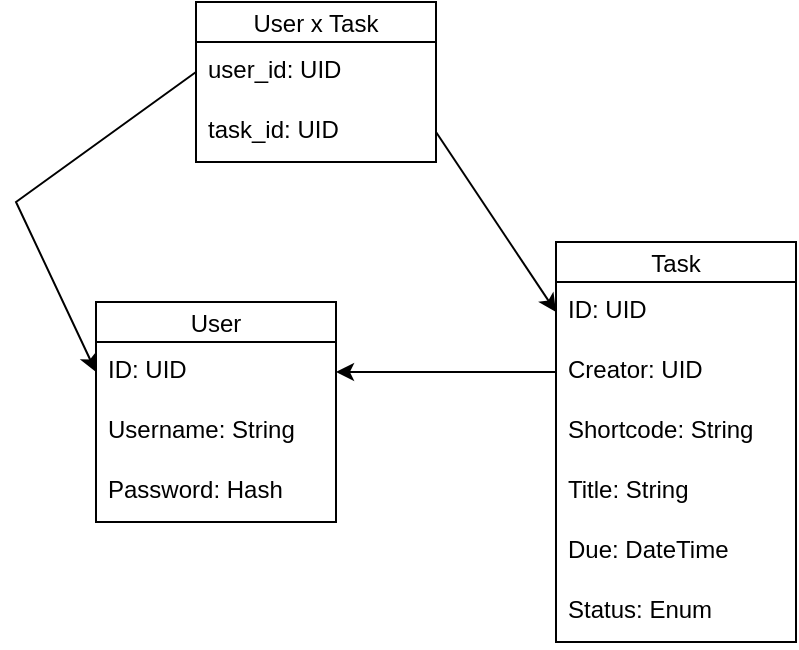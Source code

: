 <mxfile version="19.0.3" type="device"><diagram id="C5RBs43oDa-KdzZeNtuy" name="Page-1"><mxGraphModel dx="868" dy="593" grid="1" gridSize="10" guides="1" tooltips="1" connect="1" arrows="1" fold="1" page="1" pageScale="1" pageWidth="2000" pageHeight="2000" math="0" shadow="0"><root><mxCell id="WIyWlLk6GJQsqaUBKTNV-0"/><mxCell id="WIyWlLk6GJQsqaUBKTNV-1" parent="WIyWlLk6GJQsqaUBKTNV-0"/><mxCell id="HOyCjEnBBhC28JgBNkrT-1" value="Task" style="swimlane;fontStyle=0;childLayout=stackLayout;horizontal=1;startSize=20;fillColor=#ffffff;horizontalStack=0;resizeParent=1;resizeParentMax=0;resizeLast=0;collapsible=0;marginBottom=0;swimlaneFillColor=#ffffff;" parent="WIyWlLk6GJQsqaUBKTNV-1" vertex="1"><mxGeometry x="370" y="180" width="120" height="200" as="geometry"/></mxCell><mxCell id="HOyCjEnBBhC28JgBNkrT-3" value="ID: UID" style="text;strokeColor=none;fillColor=none;spacingLeft=4;spacingRight=4;overflow=hidden;rotatable=0;points=[[0,0.5],[1,0.5]];portConstraint=eastwest;fontSize=12;" parent="HOyCjEnBBhC28JgBNkrT-1" vertex="1"><mxGeometry y="20" width="120" height="30" as="geometry"/></mxCell><mxCell id="HOyCjEnBBhC28JgBNkrT-6" value="Creator: UID" style="text;strokeColor=none;fillColor=none;spacingLeft=4;spacingRight=4;overflow=hidden;rotatable=0;points=[[0,0.5],[1,0.5]];portConstraint=eastwest;fontSize=12;" parent="HOyCjEnBBhC28JgBNkrT-1" vertex="1"><mxGeometry y="50" width="120" height="30" as="geometry"/></mxCell><mxCell id="UhRLp9N1DS-P7YbkHIGx-7" value="Shortcode: String" style="text;strokeColor=none;fillColor=none;spacingLeft=4;spacingRight=4;overflow=hidden;rotatable=0;points=[[0,0.5],[1,0.5]];portConstraint=eastwest;fontSize=12;" parent="HOyCjEnBBhC28JgBNkrT-1" vertex="1"><mxGeometry y="80" width="120" height="30" as="geometry"/></mxCell><mxCell id="HOyCjEnBBhC28JgBNkrT-4" value="Title: String" style="text;strokeColor=none;fillColor=none;spacingLeft=4;spacingRight=4;overflow=hidden;rotatable=0;points=[[0,0.5],[1,0.5]];portConstraint=eastwest;fontSize=12;" parent="HOyCjEnBBhC28JgBNkrT-1" vertex="1"><mxGeometry y="110" width="120" height="30" as="geometry"/></mxCell><mxCell id="UhRLp9N1DS-P7YbkHIGx-8" value="Due: DateTime" style="text;strokeColor=none;fillColor=none;spacingLeft=4;spacingRight=4;overflow=hidden;rotatable=0;points=[[0,0.5],[1,0.5]];portConstraint=eastwest;fontSize=12;" parent="HOyCjEnBBhC28JgBNkrT-1" vertex="1"><mxGeometry y="140" width="120" height="30" as="geometry"/></mxCell><mxCell id="HOyCjEnBBhC28JgBNkrT-5" value="Status: Enum" style="text;strokeColor=none;fillColor=none;spacingLeft=4;spacingRight=4;overflow=hidden;rotatable=0;points=[[0,0.5],[1,0.5]];portConstraint=eastwest;fontSize=12;" parent="HOyCjEnBBhC28JgBNkrT-1" vertex="1"><mxGeometry y="170" width="120" height="30" as="geometry"/></mxCell><mxCell id="UhRLp9N1DS-P7YbkHIGx-0" value="User" style="swimlane;fontStyle=0;childLayout=stackLayout;horizontal=1;startSize=20;fillColor=#ffffff;horizontalStack=0;resizeParent=1;resizeParentMax=0;resizeLast=0;collapsible=0;marginBottom=0;swimlaneFillColor=#ffffff;" parent="WIyWlLk6GJQsqaUBKTNV-1" vertex="1"><mxGeometry x="140" y="210" width="120" height="110" as="geometry"/></mxCell><mxCell id="UhRLp9N1DS-P7YbkHIGx-1" value="ID: UID" style="text;strokeColor=none;fillColor=none;spacingLeft=4;spacingRight=4;overflow=hidden;rotatable=0;points=[[0,0.5],[1,0.5]];portConstraint=eastwest;fontSize=12;" parent="UhRLp9N1DS-P7YbkHIGx-0" vertex="1"><mxGeometry y="20" width="120" height="30" as="geometry"/></mxCell><mxCell id="UhRLp9N1DS-P7YbkHIGx-2" value="Username: String" style="text;strokeColor=none;fillColor=none;spacingLeft=4;spacingRight=4;overflow=hidden;rotatable=0;points=[[0,0.5],[1,0.5]];portConstraint=eastwest;fontSize=12;" parent="UhRLp9N1DS-P7YbkHIGx-0" vertex="1"><mxGeometry y="50" width="120" height="30" as="geometry"/></mxCell><mxCell id="UhRLp9N1DS-P7YbkHIGx-5" value="Password: Hash" style="text;strokeColor=none;fillColor=none;spacingLeft=4;spacingRight=4;overflow=hidden;rotatable=0;points=[[0,0.5],[1,0.5]];portConstraint=eastwest;fontSize=12;" parent="UhRLp9N1DS-P7YbkHIGx-0" vertex="1"><mxGeometry y="80" width="120" height="30" as="geometry"/></mxCell><mxCell id="UhRLp9N1DS-P7YbkHIGx-6" value="" style="endArrow=classic;html=1;rounded=0;exitX=0;exitY=0.5;exitDx=0;exitDy=0;entryX=1;entryY=0.5;entryDx=0;entryDy=0;" parent="WIyWlLk6GJQsqaUBKTNV-1" source="HOyCjEnBBhC28JgBNkrT-6" target="UhRLp9N1DS-P7YbkHIGx-1" edge="1"><mxGeometry width="50" height="50" relative="1" as="geometry"><mxPoint x="540" y="520" as="sourcePoint"/><mxPoint x="590" y="470" as="targetPoint"/></mxGeometry></mxCell><mxCell id="a8hBArxEMpj_WoThhjtp-0" value="User x Task" style="swimlane;fontStyle=0;childLayout=stackLayout;horizontal=1;startSize=20;fillColor=#ffffff;horizontalStack=0;resizeParent=1;resizeParentMax=0;resizeLast=0;collapsible=0;marginBottom=0;swimlaneFillColor=#ffffff;" vertex="1" parent="WIyWlLk6GJQsqaUBKTNV-1"><mxGeometry x="190" y="60" width="120" height="80" as="geometry"/></mxCell><mxCell id="a8hBArxEMpj_WoThhjtp-1" value="user_id: UID" style="text;strokeColor=none;fillColor=none;spacingLeft=4;spacingRight=4;overflow=hidden;rotatable=0;points=[[0,0.5],[1,0.5]];portConstraint=eastwest;fontSize=12;" vertex="1" parent="a8hBArxEMpj_WoThhjtp-0"><mxGeometry y="20" width="120" height="30" as="geometry"/></mxCell><mxCell id="a8hBArxEMpj_WoThhjtp-2" value="task_id: UID" style="text;strokeColor=none;fillColor=none;spacingLeft=4;spacingRight=4;overflow=hidden;rotatable=0;points=[[0,0.5],[1,0.5]];portConstraint=eastwest;fontSize=12;" vertex="1" parent="a8hBArxEMpj_WoThhjtp-0"><mxGeometry y="50" width="120" height="30" as="geometry"/></mxCell><mxCell id="a8hBArxEMpj_WoThhjtp-4" value="" style="endArrow=classic;html=1;rounded=0;exitX=1;exitY=0.5;exitDx=0;exitDy=0;entryX=0;entryY=0.5;entryDx=0;entryDy=0;" edge="1" parent="WIyWlLk6GJQsqaUBKTNV-1" source="a8hBArxEMpj_WoThhjtp-2" target="HOyCjEnBBhC28JgBNkrT-3"><mxGeometry width="50" height="50" relative="1" as="geometry"><mxPoint x="320" y="255" as="sourcePoint"/><mxPoint x="400" y="120" as="targetPoint"/></mxGeometry></mxCell><mxCell id="a8hBArxEMpj_WoThhjtp-5" value="" style="endArrow=classic;html=1;rounded=0;exitX=0;exitY=0.5;exitDx=0;exitDy=0;entryX=0;entryY=0.5;entryDx=0;entryDy=0;" edge="1" parent="WIyWlLk6GJQsqaUBKTNV-1" source="a8hBArxEMpj_WoThhjtp-1" target="UhRLp9N1DS-P7YbkHIGx-1"><mxGeometry width="50" height="50" relative="1" as="geometry"><mxPoint x="380" y="255" as="sourcePoint"/><mxPoint x="270" y="255" as="targetPoint"/><Array as="points"><mxPoint x="100" y="160"/></Array></mxGeometry></mxCell></root></mxGraphModel></diagram></mxfile>